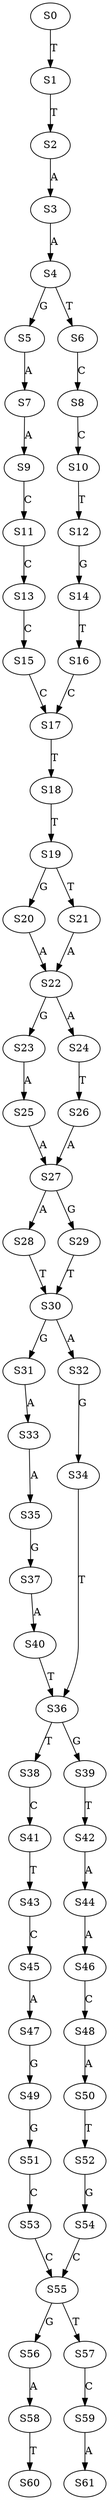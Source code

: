 strict digraph  {
	S0 -> S1 [ label = T ];
	S1 -> S2 [ label = T ];
	S2 -> S3 [ label = A ];
	S3 -> S4 [ label = A ];
	S4 -> S5 [ label = G ];
	S4 -> S6 [ label = T ];
	S5 -> S7 [ label = A ];
	S6 -> S8 [ label = C ];
	S7 -> S9 [ label = A ];
	S8 -> S10 [ label = C ];
	S9 -> S11 [ label = C ];
	S10 -> S12 [ label = T ];
	S11 -> S13 [ label = C ];
	S12 -> S14 [ label = G ];
	S13 -> S15 [ label = C ];
	S14 -> S16 [ label = T ];
	S15 -> S17 [ label = C ];
	S16 -> S17 [ label = C ];
	S17 -> S18 [ label = T ];
	S18 -> S19 [ label = T ];
	S19 -> S20 [ label = G ];
	S19 -> S21 [ label = T ];
	S20 -> S22 [ label = A ];
	S21 -> S22 [ label = A ];
	S22 -> S23 [ label = G ];
	S22 -> S24 [ label = A ];
	S23 -> S25 [ label = A ];
	S24 -> S26 [ label = T ];
	S25 -> S27 [ label = A ];
	S26 -> S27 [ label = A ];
	S27 -> S28 [ label = A ];
	S27 -> S29 [ label = G ];
	S28 -> S30 [ label = T ];
	S29 -> S30 [ label = T ];
	S30 -> S31 [ label = G ];
	S30 -> S32 [ label = A ];
	S31 -> S33 [ label = A ];
	S32 -> S34 [ label = G ];
	S33 -> S35 [ label = A ];
	S34 -> S36 [ label = T ];
	S35 -> S37 [ label = G ];
	S36 -> S38 [ label = T ];
	S36 -> S39 [ label = G ];
	S37 -> S40 [ label = A ];
	S38 -> S41 [ label = C ];
	S39 -> S42 [ label = T ];
	S40 -> S36 [ label = T ];
	S41 -> S43 [ label = T ];
	S42 -> S44 [ label = A ];
	S43 -> S45 [ label = C ];
	S44 -> S46 [ label = A ];
	S45 -> S47 [ label = A ];
	S46 -> S48 [ label = C ];
	S47 -> S49 [ label = G ];
	S48 -> S50 [ label = A ];
	S49 -> S51 [ label = G ];
	S50 -> S52 [ label = T ];
	S51 -> S53 [ label = C ];
	S52 -> S54 [ label = G ];
	S53 -> S55 [ label = C ];
	S54 -> S55 [ label = C ];
	S55 -> S56 [ label = G ];
	S55 -> S57 [ label = T ];
	S56 -> S58 [ label = A ];
	S57 -> S59 [ label = C ];
	S58 -> S60 [ label = T ];
	S59 -> S61 [ label = A ];
}
